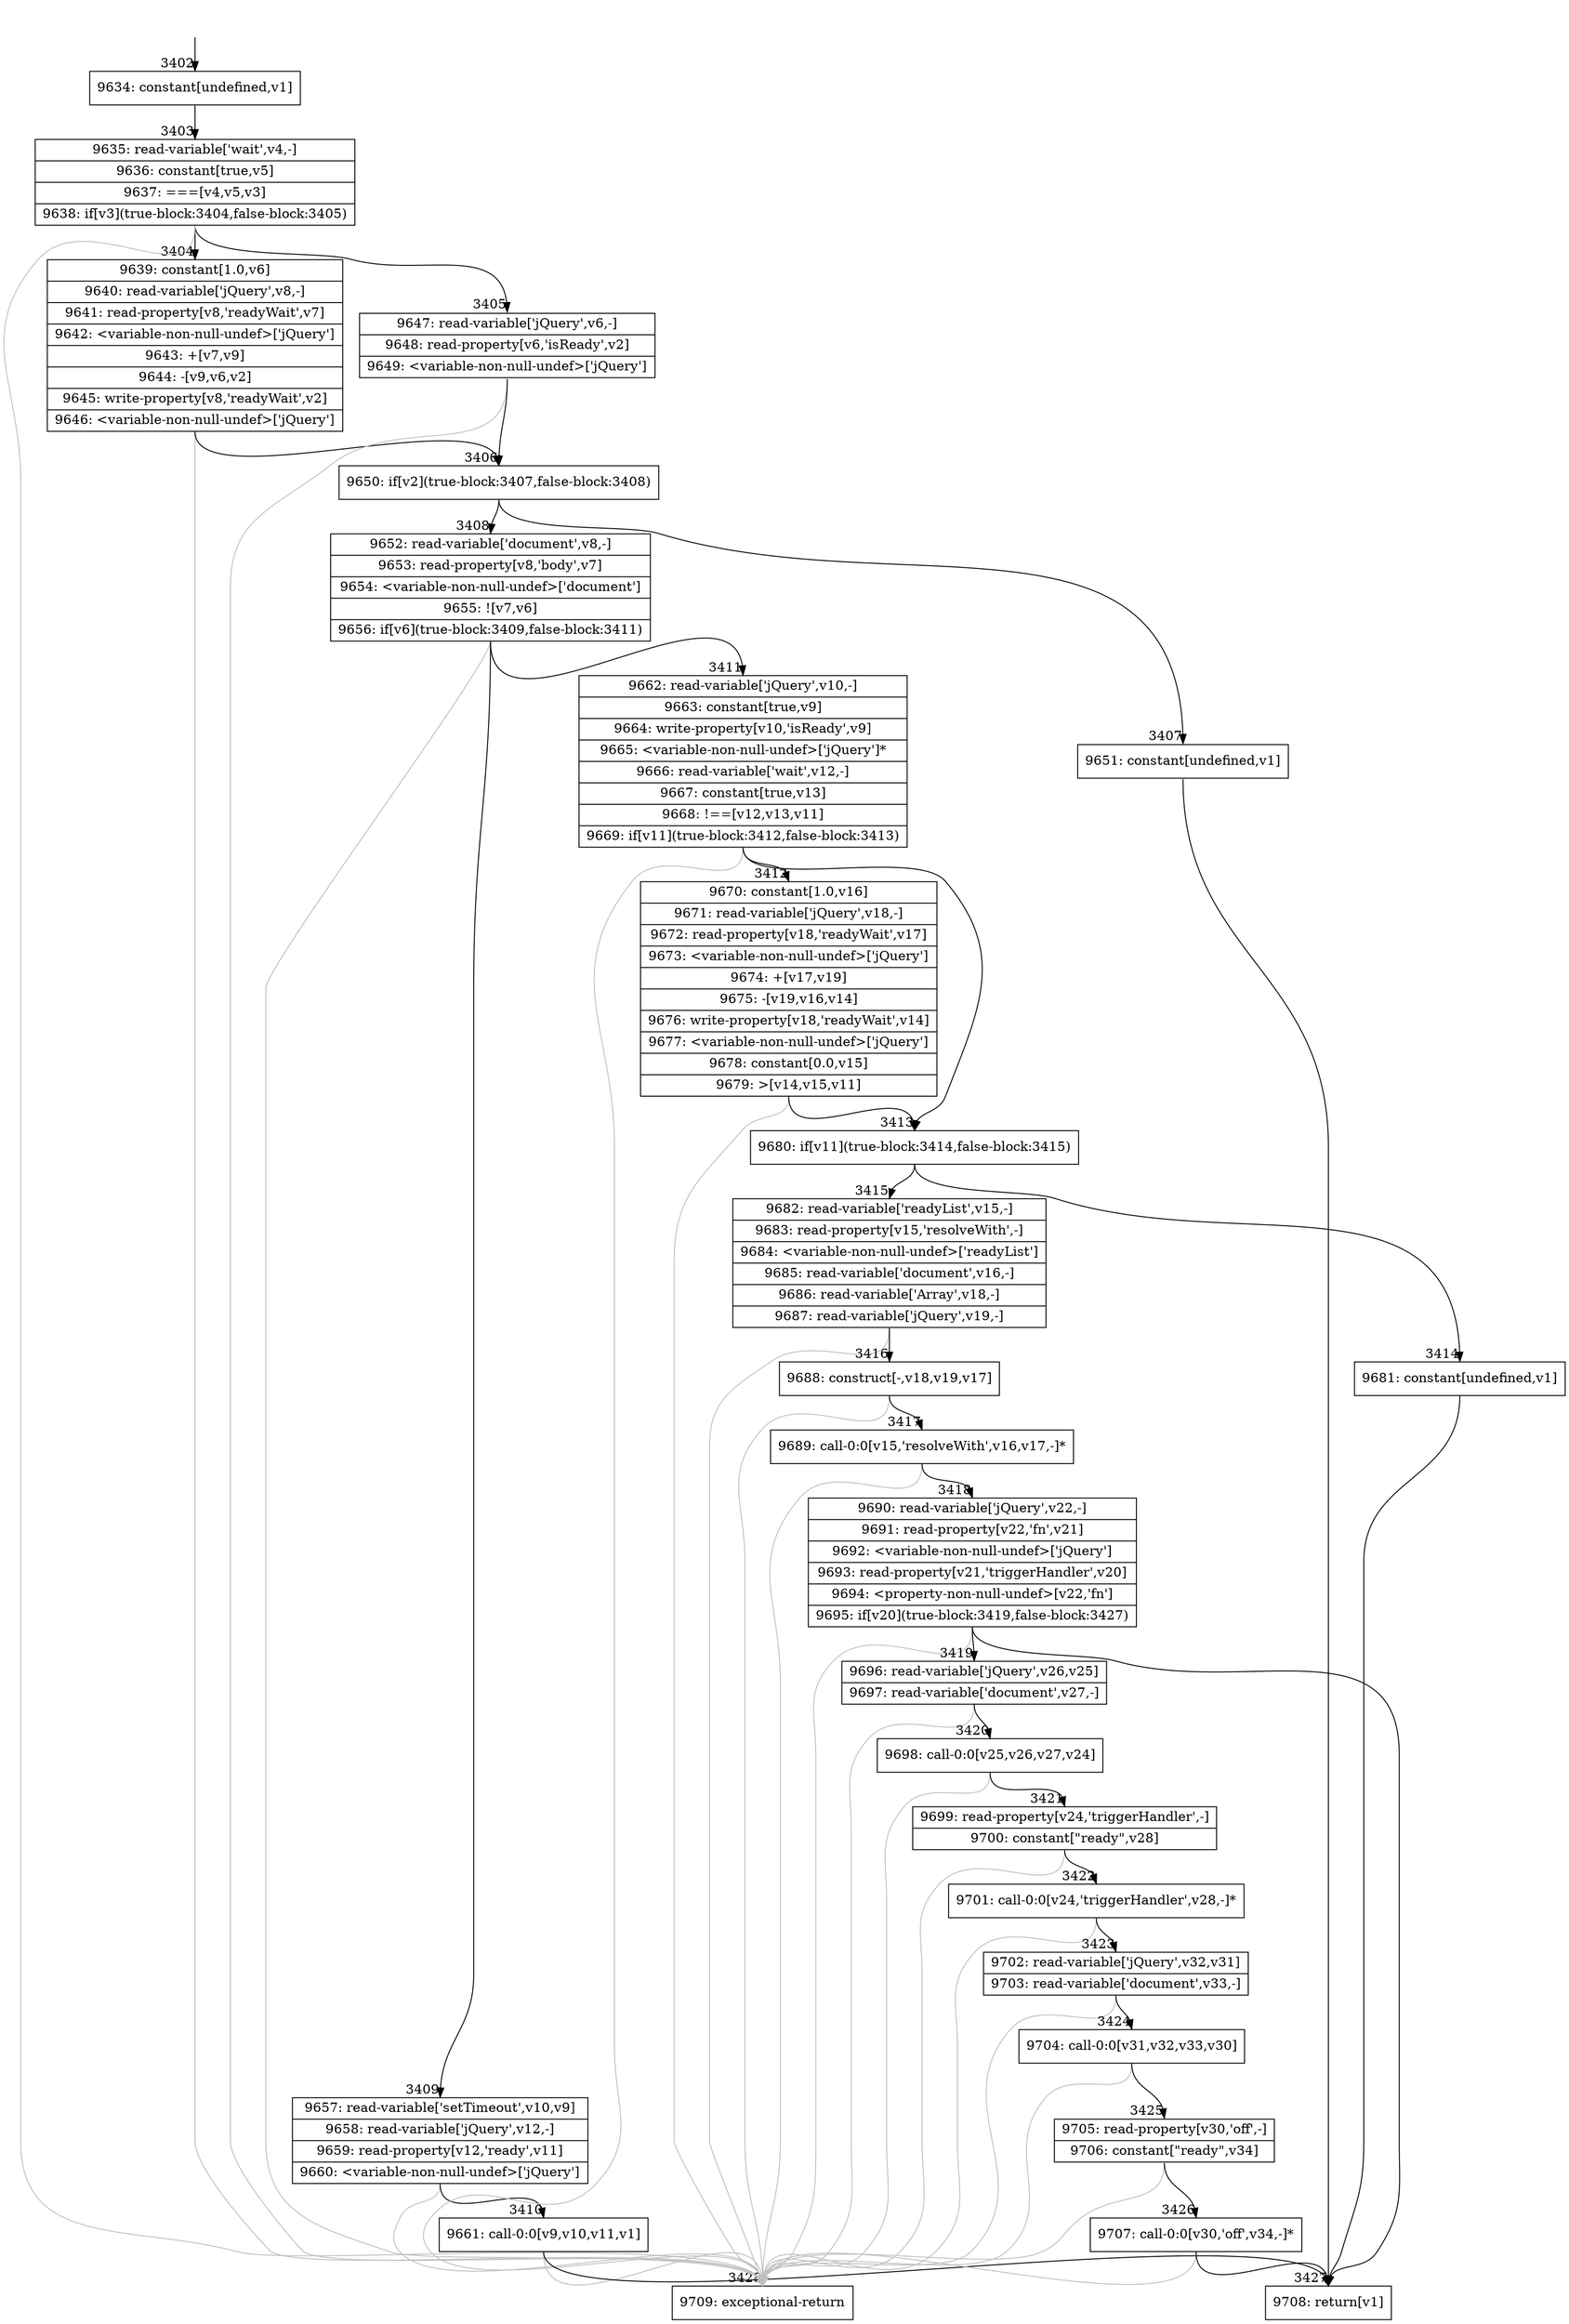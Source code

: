 digraph {
rankdir="TD"
BB_entry233[shape=none,label=""];
BB_entry233 -> BB3402 [tailport=s, headport=n, headlabel="    3402"]
BB3402 [shape=record label="{9634: constant[undefined,v1]}" ] 
BB3402 -> BB3403 [tailport=s, headport=n, headlabel="      3403"]
BB3403 [shape=record label="{9635: read-variable['wait',v4,-]|9636: constant[true,v5]|9637: ===[v4,v5,v3]|9638: if[v3](true-block:3404,false-block:3405)}" ] 
BB3403 -> BB3404 [tailport=s, headport=n, headlabel="      3404"]
BB3403 -> BB3405 [tailport=s, headport=n, headlabel="      3405"]
BB3403 -> BB3428 [tailport=s, headport=n, color=gray, headlabel="      3428"]
BB3404 [shape=record label="{9639: constant[1.0,v6]|9640: read-variable['jQuery',v8,-]|9641: read-property[v8,'readyWait',v7]|9642: \<variable-non-null-undef\>['jQuery']|9643: +[v7,v9]|9644: -[v9,v6,v2]|9645: write-property[v8,'readyWait',v2]|9646: \<variable-non-null-undef\>['jQuery']}" ] 
BB3404 -> BB3406 [tailport=s, headport=n, headlabel="      3406"]
BB3404 -> BB3428 [tailport=s, headport=n, color=gray]
BB3405 [shape=record label="{9647: read-variable['jQuery',v6,-]|9648: read-property[v6,'isReady',v2]|9649: \<variable-non-null-undef\>['jQuery']}" ] 
BB3405 -> BB3406 [tailport=s, headport=n]
BB3405 -> BB3428 [tailport=s, headport=n, color=gray]
BB3406 [shape=record label="{9650: if[v2](true-block:3407,false-block:3408)}" ] 
BB3406 -> BB3407 [tailport=s, headport=n, headlabel="      3407"]
BB3406 -> BB3408 [tailport=s, headport=n, headlabel="      3408"]
BB3407 [shape=record label="{9651: constant[undefined,v1]}" ] 
BB3407 -> BB3427 [tailport=s, headport=n, headlabel="      3427"]
BB3408 [shape=record label="{9652: read-variable['document',v8,-]|9653: read-property[v8,'body',v7]|9654: \<variable-non-null-undef\>['document']|9655: ![v7,v6]|9656: if[v6](true-block:3409,false-block:3411)}" ] 
BB3408 -> BB3409 [tailport=s, headport=n, headlabel="      3409"]
BB3408 -> BB3411 [tailport=s, headport=n, headlabel="      3411"]
BB3408 -> BB3428 [tailport=s, headport=n, color=gray]
BB3409 [shape=record label="{9657: read-variable['setTimeout',v10,v9]|9658: read-variable['jQuery',v12,-]|9659: read-property[v12,'ready',v11]|9660: \<variable-non-null-undef\>['jQuery']}" ] 
BB3409 -> BB3410 [tailport=s, headport=n, headlabel="      3410"]
BB3409 -> BB3428 [tailport=s, headport=n, color=gray]
BB3410 [shape=record label="{9661: call-0:0[v9,v10,v11,v1]}" ] 
BB3410 -> BB3427 [tailport=s, headport=n]
BB3410 -> BB3428 [tailport=s, headport=n, color=gray]
BB3411 [shape=record label="{9662: read-variable['jQuery',v10,-]|9663: constant[true,v9]|9664: write-property[v10,'isReady',v9]|9665: \<variable-non-null-undef\>['jQuery']*|9666: read-variable['wait',v12,-]|9667: constant[true,v13]|9668: !==[v12,v13,v11]|9669: if[v11](true-block:3412,false-block:3413)}" ] 
BB3411 -> BB3413 [tailport=s, headport=n, headlabel="      3413"]
BB3411 -> BB3412 [tailport=s, headport=n, headlabel="      3412"]
BB3411 -> BB3428 [tailport=s, headport=n, color=gray]
BB3412 [shape=record label="{9670: constant[1.0,v16]|9671: read-variable['jQuery',v18,-]|9672: read-property[v18,'readyWait',v17]|9673: \<variable-non-null-undef\>['jQuery']|9674: +[v17,v19]|9675: -[v19,v16,v14]|9676: write-property[v18,'readyWait',v14]|9677: \<variable-non-null-undef\>['jQuery']|9678: constant[0.0,v15]|9679: \>[v14,v15,v11]}" ] 
BB3412 -> BB3413 [tailport=s, headport=n]
BB3412 -> BB3428 [tailport=s, headport=n, color=gray]
BB3413 [shape=record label="{9680: if[v11](true-block:3414,false-block:3415)}" ] 
BB3413 -> BB3414 [tailport=s, headport=n, headlabel="      3414"]
BB3413 -> BB3415 [tailport=s, headport=n, headlabel="      3415"]
BB3414 [shape=record label="{9681: constant[undefined,v1]}" ] 
BB3414 -> BB3427 [tailport=s, headport=n]
BB3415 [shape=record label="{9682: read-variable['readyList',v15,-]|9683: read-property[v15,'resolveWith',-]|9684: \<variable-non-null-undef\>['readyList']|9685: read-variable['document',v16,-]|9686: read-variable['Array',v18,-]|9687: read-variable['jQuery',v19,-]}" ] 
BB3415 -> BB3416 [tailport=s, headport=n, headlabel="      3416"]
BB3415 -> BB3428 [tailport=s, headport=n, color=gray]
BB3416 [shape=record label="{9688: construct[-,v18,v19,v17]}" ] 
BB3416 -> BB3417 [tailport=s, headport=n, headlabel="      3417"]
BB3416 -> BB3428 [tailport=s, headport=n, color=gray]
BB3417 [shape=record label="{9689: call-0:0[v15,'resolveWith',v16,v17,-]*}" ] 
BB3417 -> BB3418 [tailport=s, headport=n, headlabel="      3418"]
BB3417 -> BB3428 [tailport=s, headport=n, color=gray]
BB3418 [shape=record label="{9690: read-variable['jQuery',v22,-]|9691: read-property[v22,'fn',v21]|9692: \<variable-non-null-undef\>['jQuery']|9693: read-property[v21,'triggerHandler',v20]|9694: \<property-non-null-undef\>[v22,'fn']|9695: if[v20](true-block:3419,false-block:3427)}" ] 
BB3418 -> BB3419 [tailport=s, headport=n, headlabel="      3419"]
BB3418 -> BB3427 [tailport=s, headport=n]
BB3418 -> BB3428 [tailport=s, headport=n, color=gray]
BB3419 [shape=record label="{9696: read-variable['jQuery',v26,v25]|9697: read-variable['document',v27,-]}" ] 
BB3419 -> BB3420 [tailport=s, headport=n, headlabel="      3420"]
BB3419 -> BB3428 [tailport=s, headport=n, color=gray]
BB3420 [shape=record label="{9698: call-0:0[v25,v26,v27,v24]}" ] 
BB3420 -> BB3421 [tailport=s, headport=n, headlabel="      3421"]
BB3420 -> BB3428 [tailport=s, headport=n, color=gray]
BB3421 [shape=record label="{9699: read-property[v24,'triggerHandler',-]|9700: constant[\"ready\",v28]}" ] 
BB3421 -> BB3422 [tailport=s, headport=n, headlabel="      3422"]
BB3421 -> BB3428 [tailport=s, headport=n, color=gray]
BB3422 [shape=record label="{9701: call-0:0[v24,'triggerHandler',v28,-]*}" ] 
BB3422 -> BB3423 [tailport=s, headport=n, headlabel="      3423"]
BB3422 -> BB3428 [tailport=s, headport=n, color=gray]
BB3423 [shape=record label="{9702: read-variable['jQuery',v32,v31]|9703: read-variable['document',v33,-]}" ] 
BB3423 -> BB3424 [tailport=s, headport=n, headlabel="      3424"]
BB3423 -> BB3428 [tailport=s, headport=n, color=gray]
BB3424 [shape=record label="{9704: call-0:0[v31,v32,v33,v30]}" ] 
BB3424 -> BB3425 [tailport=s, headport=n, headlabel="      3425"]
BB3424 -> BB3428 [tailport=s, headport=n, color=gray]
BB3425 [shape=record label="{9705: read-property[v30,'off',-]|9706: constant[\"ready\",v34]}" ] 
BB3425 -> BB3426 [tailport=s, headport=n, headlabel="      3426"]
BB3425 -> BB3428 [tailport=s, headport=n, color=gray]
BB3426 [shape=record label="{9707: call-0:0[v30,'off',v34,-]*}" ] 
BB3426 -> BB3427 [tailport=s, headport=n]
BB3426 -> BB3428 [tailport=s, headport=n, color=gray]
BB3427 [shape=record label="{9708: return[v1]}" ] 
BB3428 [shape=record label="{9709: exceptional-return}" ] 
}
